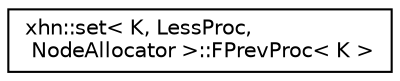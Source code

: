 digraph "Graphical Class Hierarchy"
{
  edge [fontname="Helvetica",fontsize="10",labelfontname="Helvetica",labelfontsize="10"];
  node [fontname="Helvetica",fontsize="10",shape=record];
  rankdir="LR";
  Node1 [label="xhn::set\< K, LessProc,\l NodeAllocator \>::FPrevProc\< K \>",height=0.2,width=0.4,color="black", fillcolor="white", style="filled",URL="$structxhn_1_1set_1_1_f_prev_proc.html"];
}

